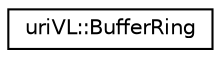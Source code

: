 digraph "Graphical Class Hierarchy"
{
  edge [fontname="Helvetica",fontsize="10",labelfontname="Helvetica",labelfontsize="10"];
  node [fontname="Helvetica",fontsize="10",shape=record];
  rankdir="LR";
  Node1 [label="uriVL::BufferRing",height=0.2,width=0.4,color="black", fillcolor="white", style="filled",URL="$classuriVL_1_1BufferRing.html",tooltip="The purpose of this class is to provide a tri-indexed Buffer Ring for use of storing and reading Rast..."];
}
